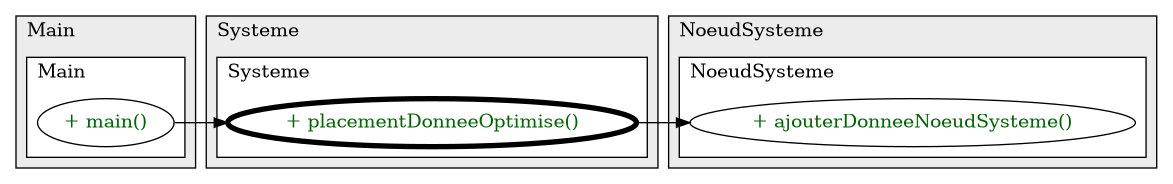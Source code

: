 @startuml

/' diagram meta data start
config=CallConfiguration;
{
  "rootMethod": "Systeme#placementDonneeOptimise()",
  "projectClassification": {
    "searchMode": "OpenProject", // OpenProject, AllProjects
    "includedProjects": "",
    "pathEndKeywords": "*.impl",
    "isClientPath": "",
    "isClientName": "",
    "isTestPath": "",
    "isTestName": "",
    "isMappingPath": "",
    "isMappingName": "",
    "isDataAccessPath": "",
    "isDataAccessName": "",
    "isDataStructurePath": "",
    "isDataStructureName": "",
    "isInterfaceStructuresPath": "",
    "isInterfaceStructuresName": "",
    "isEntryPointPath": "",
    "isEntryPointName": "",
    "treatFinalFieldsAsMandatory": false
  },
  "graphRestriction": {
    "classPackageExcludeFilter": "",
    "classPackageIncludeFilter": "",
    "classNameExcludeFilter": "",
    "classNameIncludeFilter": "",
    "methodNameExcludeFilter": "",
    "methodNameIncludeFilter": "",
    "removeByInheritance": "", // inheritance/annotation based filtering is done in a second step
    "removeByAnnotation": "",
    "removeByClassPackage": "", // cleanup the graph after inheritance/annotation based filtering is done
    "removeByClassName": "",
    "cutMappings": false,
    "cutEnum": true,
    "cutTests": true,
    "cutClient": true,
    "cutDataAccess": true,
    "cutInterfaceStructures": true,
    "cutDataStructures": true,
    "cutGetterAndSetter": true,
    "cutConstructors": true
  },
  "graphTraversal": {
    "forwardDepth": 3,
    "backwardDepth": 3,
    "classPackageExcludeFilter": "",
    "classPackageIncludeFilter": "",
    "classNameExcludeFilter": "",
    "classNameIncludeFilter": "",
    "methodNameExcludeFilter": "",
    "methodNameIncludeFilter": "",
    "hideMappings": false,
    "hideDataStructures": false,
    "hidePrivateMethods": true,
    "hideInterfaceCalls": true, // indirection: implementation -> interface (is hidden) -> implementation
    "onlyShowApplicationEntryPoints": false, // root node is included
    "useMethodCallsForStructureDiagram": "ForwardOnly" // ForwardOnly, BothDirections, No
  },
  "details": {
    "aggregation": "GroupByClass", // ByClass, GroupByClass, None
    "showMethodParametersTypes": false,
    "showMethodParametersNames": false,
    "showMethodReturnType": false,
    "showPackageLevels": 2,
    "showCallOrder": false,
    "edgeMode": "MethodsOnly", // TypesOnly, MethodsOnly, TypesAndMethods, MethodsAndDirectTypeUsage
    "showDetailedClassStructure": false
  },
  "rootClass": "Systeme",
  "extensionCallbackMethod": "" // qualified.class.name#methodName - signature: public static String method(String)
}
diagram meta data end '/



digraph g {
    rankdir="LR"
    splines=polyline
    

'nodes 
subgraph cluster_1691732893 { 
   	label=NoeudSysteme
	labeljust=l
	fillcolor="#ececec"
	style=filled
   
   subgraph cluster_897885198 { 
   	label=NoeudSysteme
	labeljust=l
	fillcolor=white
	style=filled
   
   NoeudSysteme1691732893XXXajouterDonneeNoeudSysteme2052679051[
	label="+ ajouterDonneeNoeudSysteme()"
	style=filled
	fillcolor=white
	tooltip="NoeudSysteme

null"
	fontcolor=darkgreen
];
} 
} 

subgraph cluster_2390489 { 
   	label=Main
	labeljust=l
	fillcolor="#ececec"
	style=filled
   
   subgraph cluster_1706522830 { 
   	label=Main
	labeljust=l
	fillcolor=white
	style=filled
   
   Main2390489XXXmain1859653459[
	label="+ main()"
	style=filled
	fillcolor=white
	tooltip="Main

null"
	fontcolor=darkgreen
];
} 
} 

subgraph cluster_72717322 { 
   	label=Systeme
	labeljust=l
	fillcolor="#ececec"
	style=filled
   
   subgraph cluster_1811059198 { 
   	label=Systeme
	labeljust=l
	fillcolor=white
	style=filled
   
   Systeme72717322XXXplacementDonneeOptimise0[
	label="+ placementDonneeOptimise()"
	style=filled
	fillcolor=white
	tooltip="Systeme

null"
	penwidth=4
	fontcolor=darkgreen
];
} 
} 

'edges    
Main2390489XXXmain1859653459 -> Systeme72717322XXXplacementDonneeOptimise0;
Systeme72717322XXXplacementDonneeOptimise0 -> NoeudSysteme1691732893XXXajouterDonneeNoeudSysteme2052679051;
    
}
@enduml